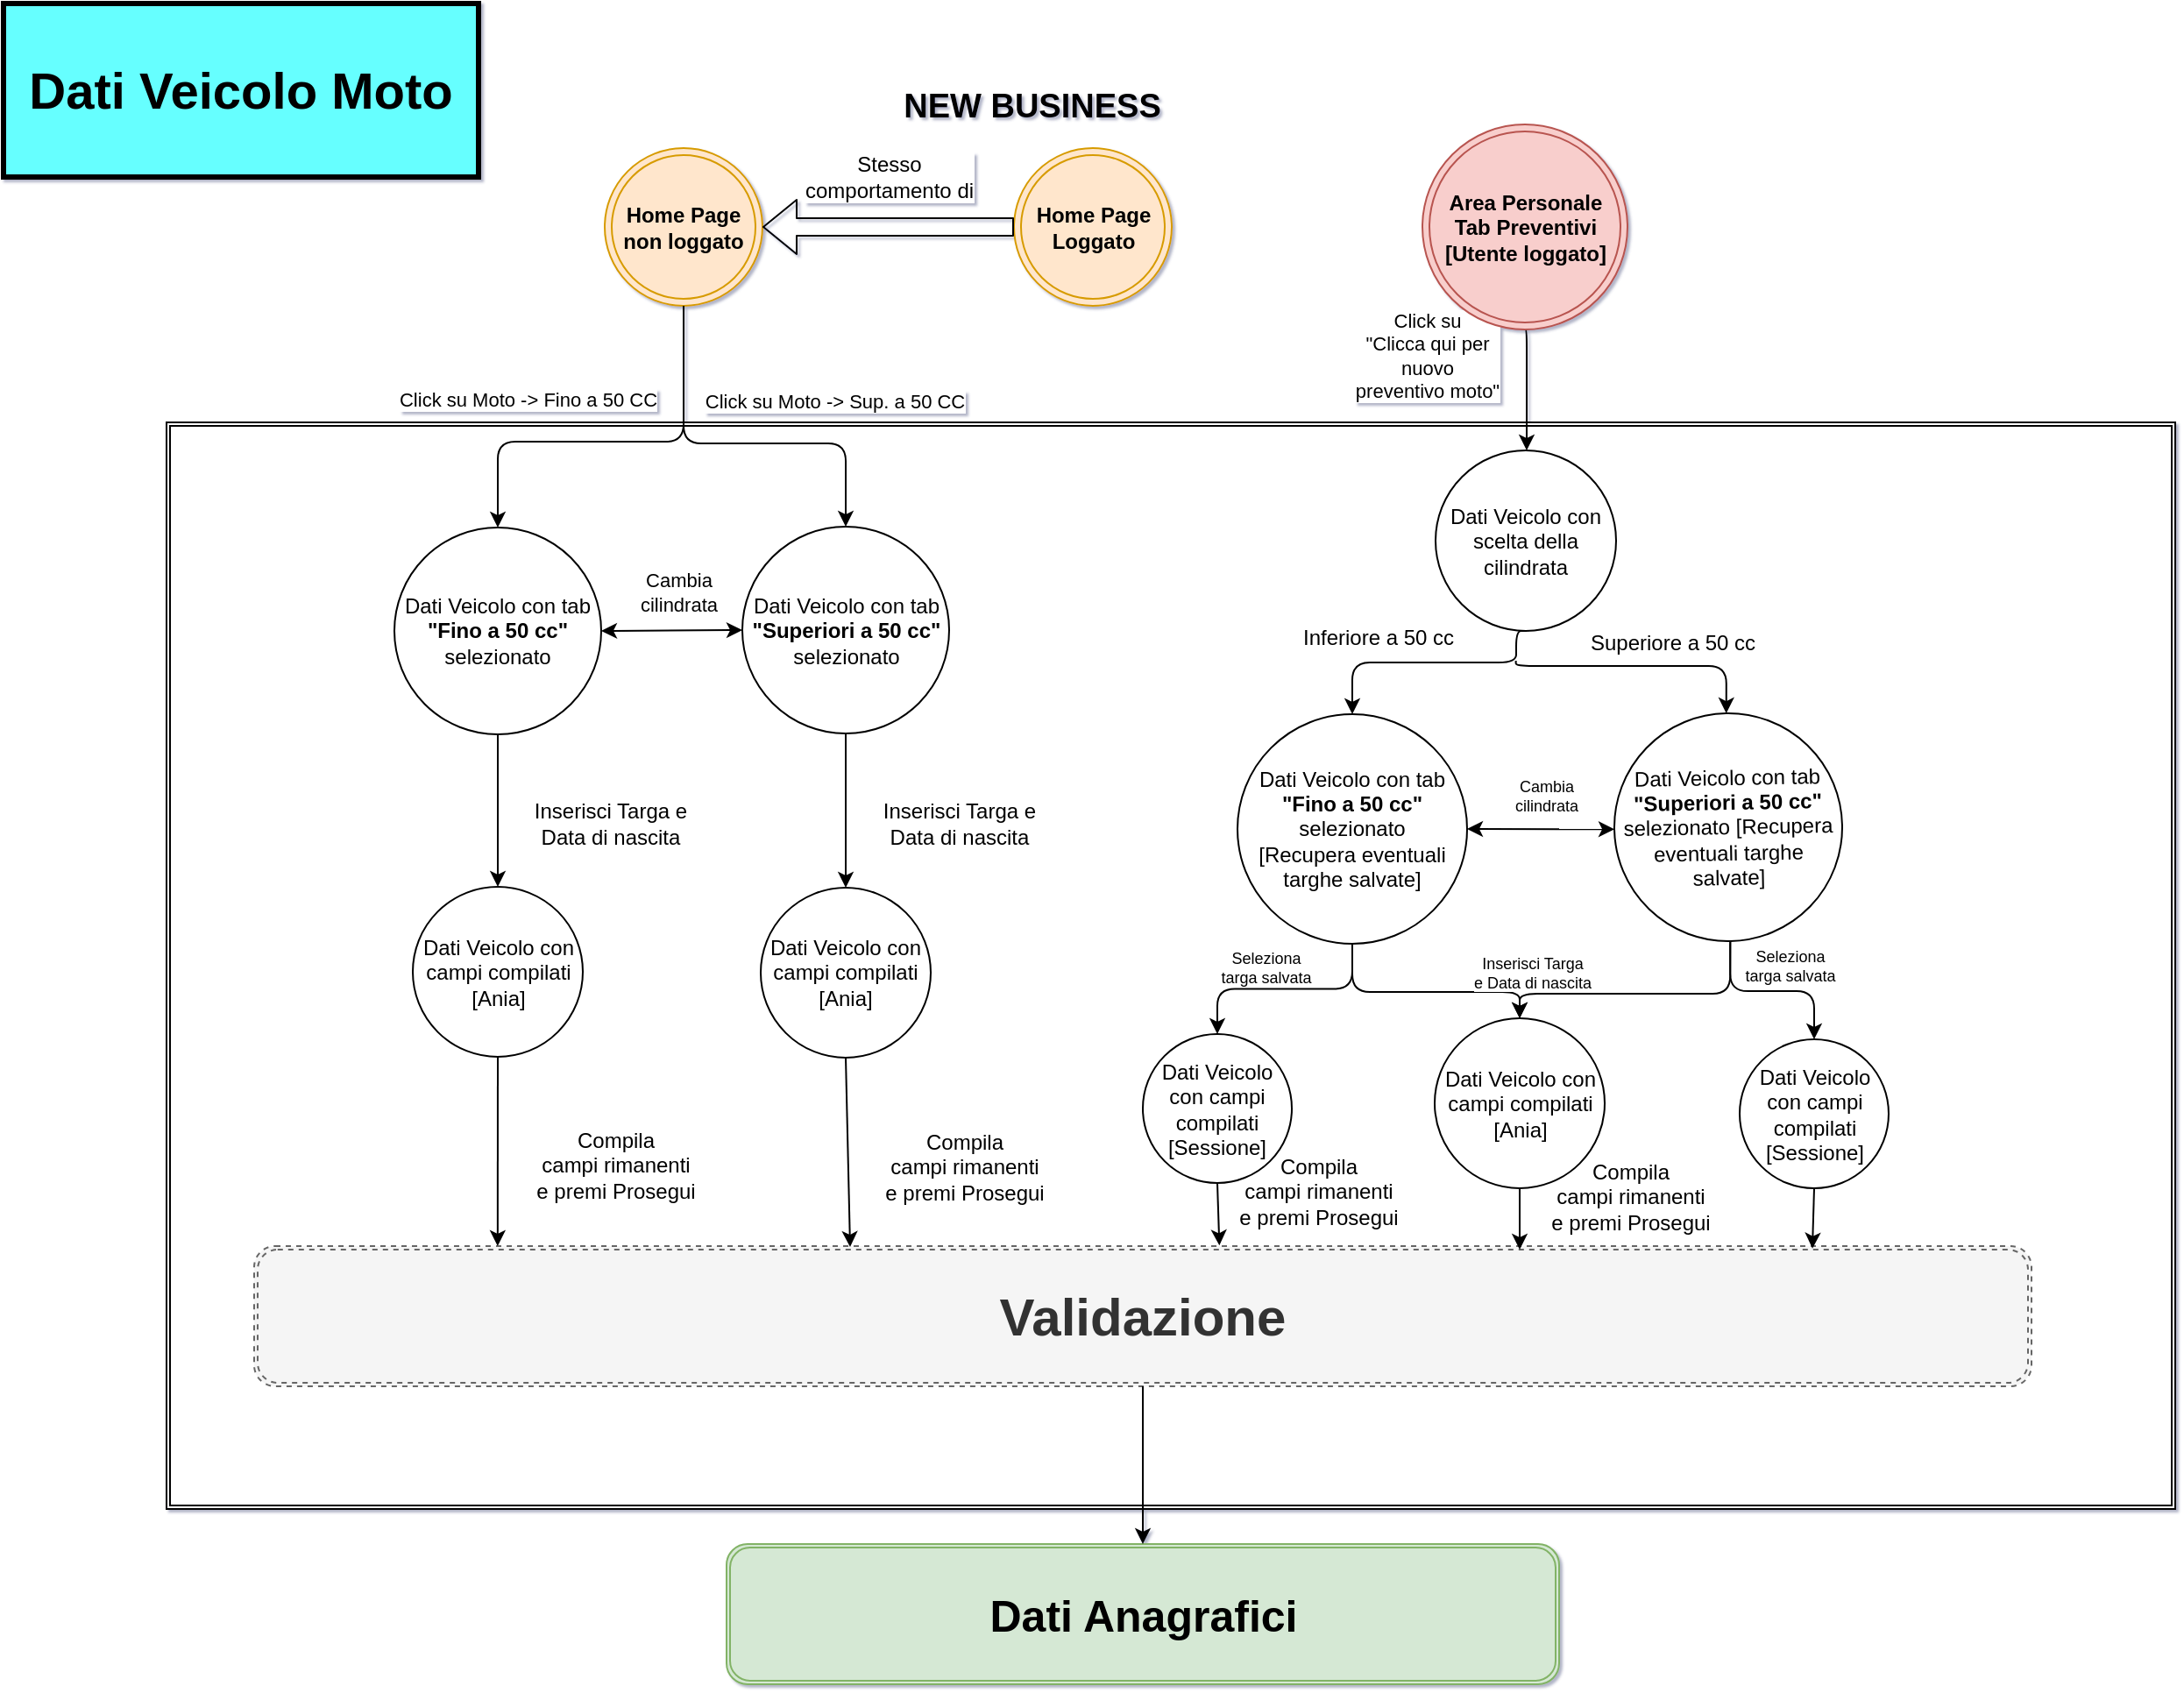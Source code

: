 <mxfile version="10.6.7" type="github"><diagram id="JJi0atK4ak9QtX_G3xx3" name="Page-1"><mxGraphModel dx="3177" dy="973" grid="0" gridSize="10" guides="1" tooltips="1" connect="1" arrows="1" fold="1" page="1" pageScale="1" pageWidth="1654" pageHeight="1169" background="none" math="0" shadow="1"><root><mxCell id="0"/><mxCell id="1" parent="0"/><mxCell id="fJAn6QZTrk5kd5fj208G-4" value="" style="shape=ext;double=1;rounded=0;whiteSpace=wrap;html=1;" parent="1" vertex="1"><mxGeometry x="-1520" y="254" width="1146" height="620" as="geometry"/></mxCell><mxCell id="fJAn6QZTrk5kd5fj208G-1" value="&lt;b&gt;Home Page&lt;br&gt;non loggato&lt;/b&gt;&lt;br&gt;" style="ellipse;shape=doubleEllipse;whiteSpace=wrap;html=1;aspect=fixed;fillColor=#ffe6cc;strokeColor=#d79b00;" parent="1" vertex="1"><mxGeometry x="-1270" y="97.5" width="90" height="90" as="geometry"/></mxCell><mxCell id="fJAn6QZTrk5kd5fj208G-5" value="Dati Veicolo con tab &lt;b&gt;&quot;Fino a 50 cc&quot; &lt;/b&gt;selezionato&lt;br&gt;" style="ellipse;whiteSpace=wrap;html=1;aspect=fixed;" parent="1" vertex="1"><mxGeometry x="-1390" y="314" width="118" height="118" as="geometry"/></mxCell><mxCell id="cSpS1H4KltPHv6ZelQDa-6" value="Dati Veicolo con scelta della cilindrata&lt;br&gt;" style="ellipse;whiteSpace=wrap;html=1;aspect=fixed;" parent="1" vertex="1"><mxGeometry x="-796" y="270" width="103" height="103" as="geometry"/></mxCell><mxCell id="cSpS1H4KltPHv6ZelQDa-8" value="&lt;b&gt;&lt;font style=&quot;font-size: 19px&quot;&gt;NEW BUSINESS&lt;/font&gt;&lt;/b&gt;" style="text;html=1;strokeColor=none;fillColor=none;align=center;verticalAlign=middle;whiteSpace=wrap;rounded=0;" parent="1" vertex="1"><mxGeometry x="-1118" y="64" width="184" height="20" as="geometry"/></mxCell><mxCell id="cSpS1H4KltPHv6ZelQDa-27" value="&lt;b&gt;&lt;font style=&quot;font-size: 30px&quot;&gt;Validazione&lt;/font&gt;&lt;/b&gt;" style="shape=ext;double=1;rounded=1;whiteSpace=wrap;html=1;strokeColor=#666666;dashed=1;shadow=0;glass=0;comic=0;fillColor=#f5f5f5;fontColor=#333333;" parent="1" vertex="1"><mxGeometry x="-1470" y="724" width="1014" height="80" as="geometry"/></mxCell><mxCell id="cSpS1H4KltPHv6ZelQDa-28" value="" style="endArrow=classic;html=1;exitX=0.5;exitY=1;exitDx=0;exitDy=0;entryX=0.5;entryY=0;entryDx=0;entryDy=0;" parent="1" source="fJAn6QZTrk5kd5fj208G-5" target="19JvDWEXzMYu1qSVctNN-4" edge="1"><mxGeometry width="50" height="50" relative="1" as="geometry"><mxPoint x="-1355" y="594.5" as="sourcePoint"/><mxPoint x="-1374" y="700" as="targetPoint"/></mxGeometry></mxCell><mxCell id="cSpS1H4KltPHv6ZelQDa-29" value="Inserisci Targa e &lt;br&gt;Data di nascita" style="text;html=1;resizable=0;points=[];align=center;verticalAlign=middle;labelBackgroundColor=#ffffff;" parent="cSpS1H4KltPHv6ZelQDa-28" vertex="1" connectable="0"><mxGeometry x="-0.075" y="2" relative="1" as="geometry"><mxPoint x="62" y="11" as="offset"/></mxGeometry></mxCell><mxCell id="cSpS1H4KltPHv6ZelQDa-32" value="" style="endArrow=classic;html=1;exitX=0.5;exitY=1;exitDx=0;exitDy=0;edgeStyle=orthogonalEdgeStyle;entryX=0.5;entryY=0;entryDx=0;entryDy=0;" parent="1" source="cSpS1H4KltPHv6ZelQDa-6" target="JfOugRSdUEB6alHewF7S-2" edge="1"><mxGeometry width="50" height="50" relative="1" as="geometry"><mxPoint x="-784" y="433" as="sourcePoint"/><mxPoint x="-800" y="473.833" as="targetPoint"/><Array as="points"><mxPoint x="-750" y="391"/><mxPoint x="-843" y="391"/></Array></mxGeometry></mxCell><mxCell id="cSpS1H4KltPHv6ZelQDa-33" value="Inferiore a 50 cc" style="text;html=1;resizable=0;points=[];align=center;verticalAlign=middle;labelBackgroundColor=#ffffff;" parent="cSpS1H4KltPHv6ZelQDa-32" vertex="1" connectable="0"><mxGeometry x="-0.075" y="2" relative="1" as="geometry"><mxPoint x="-35" y="-16.5" as="offset"/></mxGeometry></mxCell><mxCell id="cSpS1H4KltPHv6ZelQDa-40" value="&lt;b&gt;&lt;font style=&quot;font-size: 25px&quot;&gt;Dati Anagrafici&lt;/font&gt;&lt;/b&gt;" style="shape=ext;double=1;rounded=1;whiteSpace=wrap;html=1;fillColor=#d5e8d4;strokeColor=#82b366;" parent="1" vertex="1"><mxGeometry x="-1200.5" y="894" width="475" height="80" as="geometry"/></mxCell><mxCell id="cSpS1H4KltPHv6ZelQDa-41" value="" style="endArrow=classic;html=1;entryX=0.5;entryY=0;entryDx=0;entryDy=0;exitX=0.5;exitY=1;exitDx=0;exitDy=0;" parent="1" target="cSpS1H4KltPHv6ZelQDa-40" edge="1" source="cSpS1H4KltPHv6ZelQDa-27"><mxGeometry width="50" height="50" relative="1" as="geometry"><mxPoint x="-827" y="804" as="sourcePoint"/><mxPoint x="-960" y="814" as="targetPoint"/></mxGeometry></mxCell><mxCell id="ZWPn5U4pZdqaBpn7iLRA-13" value="" style="endArrow=classic;html=1;exitX=0.5;exitY=1;exitDx=0;exitDy=0;edgeStyle=orthogonalEdgeStyle;entryX=0.5;entryY=0;entryDx=0;entryDy=0;" parent="1" target="JfOugRSdUEB6alHewF7S-3" edge="1"><mxGeometry width="50" height="50" relative="1" as="geometry"><mxPoint x="-750.167" y="390" as="sourcePoint"/><mxPoint x="-676" y="458" as="targetPoint"/><Array as="points"><mxPoint x="-750" y="393"/><mxPoint x="-630" y="393"/></Array></mxGeometry></mxCell><mxCell id="ZWPn5U4pZdqaBpn7iLRA-14" value="Superiore a 50 cc" style="text;html=1;resizable=0;points=[];align=center;verticalAlign=middle;labelBackgroundColor=#ffffff;" parent="ZWPn5U4pZdqaBpn7iLRA-13" vertex="1" connectable="0"><mxGeometry x="-0.075" y="2" relative="1" as="geometry"><mxPoint x="22" y="-11" as="offset"/></mxGeometry></mxCell><mxCell id="ZWPn5U4pZdqaBpn7iLRA-20" value="&lt;b&gt;&lt;font style=&quot;font-size: 29px&quot;&gt;Dati Veicolo Moto&lt;/font&gt;&lt;/b&gt;" style="text;html=1;strokeColor=#000000;fillColor=#66FFFF;align=center;verticalAlign=middle;whiteSpace=wrap;rounded=0;shadow=0;glass=0;comic=0;strokeWidth=3;" parent="1" vertex="1"><mxGeometry x="-1613" y="15" width="271" height="99" as="geometry"/></mxCell><mxCell id="19JvDWEXzMYu1qSVctNN-3" value="Click su Moto -&amp;gt; Fino a 50 CC" style="endArrow=classic;html=1;labelBackgroundColor=#ffffff;strokeColor=#000000;fontColor=#000000;exitX=0.5;exitY=1;exitDx=0;exitDy=0;entryX=0.5;entryY=0;entryDx=0;entryDy=0;edgeStyle=orthogonalEdgeStyle;" parent="1" source="fJAn6QZTrk5kd5fj208G-1" target="fJAn6QZTrk5kd5fj208G-5" edge="1"><mxGeometry x="0.435" y="-24" width="50" height="50" relative="1" as="geometry"><mxPoint x="-1402" y="223" as="sourcePoint"/><mxPoint x="-1396" y="193" as="targetPoint"/><mxPoint as="offset"/><Array as="points"><mxPoint x="-1225" y="265"/><mxPoint x="-1331" y="265"/></Array></mxGeometry></mxCell><mxCell id="19JvDWEXzMYu1qSVctNN-4" value="Dati Veicolo con campi compilati [Ania]" style="ellipse;whiteSpace=wrap;html=1;aspect=fixed;fontColor=#000000;" parent="1" vertex="1"><mxGeometry x="-1379.5" y="519" width="97" height="97" as="geometry"/></mxCell><mxCell id="19JvDWEXzMYu1qSVctNN-5" value="" style="endArrow=classic;html=1;exitX=0.5;exitY=1;exitDx=0;exitDy=0;entryX=0.137;entryY=0;entryDx=0;entryDy=0;entryPerimeter=0;" parent="1" source="19JvDWEXzMYu1qSVctNN-4" target="cSpS1H4KltPHv6ZelQDa-27" edge="1"><mxGeometry width="50" height="50" relative="1" as="geometry"><mxPoint x="-1075" y="454" as="sourcePoint"/><mxPoint x="-1072" y="731" as="targetPoint"/></mxGeometry></mxCell><mxCell id="19JvDWEXzMYu1qSVctNN-6" value="Compila &lt;br&gt;campi rimanenti &lt;br&gt;e premi Prosegui" style="text;html=1;resizable=0;points=[];align=center;verticalAlign=middle;labelBackgroundColor=#ffffff;" parent="19JvDWEXzMYu1qSVctNN-5" vertex="1" connectable="0"><mxGeometry x="-0.317" y="-4" relative="1" as="geometry"><mxPoint x="70.5" y="25" as="offset"/></mxGeometry></mxCell><mxCell id="19JvDWEXzMYu1qSVctNN-7" value="Dati Veicolo con tab &lt;b&gt;&quot;Superiori a 50 cc&quot; &lt;/b&gt;selezionato&lt;br&gt;" style="ellipse;whiteSpace=wrap;html=1;aspect=fixed;" parent="1" vertex="1"><mxGeometry x="-1191.5" y="313.5" width="118" height="118" as="geometry"/></mxCell><mxCell id="19JvDWEXzMYu1qSVctNN-8" value="" style="endArrow=classic;html=1;exitX=0.5;exitY=1;exitDx=0;exitDy=0;entryX=0.5;entryY=0;entryDx=0;entryDy=0;" parent="1" source="19JvDWEXzMYu1qSVctNN-7" target="19JvDWEXzMYu1qSVctNN-11" edge="1"><mxGeometry width="50" height="50" relative="1" as="geometry"><mxPoint x="-1205" y="595" as="sourcePoint"/><mxPoint x="-1224" y="700.5" as="targetPoint"/></mxGeometry></mxCell><mxCell id="19JvDWEXzMYu1qSVctNN-9" value="Inserisci Targa e &lt;br&gt;Data di nascita" style="text;html=1;resizable=0;points=[];align=center;verticalAlign=middle;labelBackgroundColor=#ffffff;" parent="19JvDWEXzMYu1qSVctNN-8" vertex="1" connectable="0"><mxGeometry x="-0.075" y="2" relative="1" as="geometry"><mxPoint x="62" y="11" as="offset"/></mxGeometry></mxCell><mxCell id="19JvDWEXzMYu1qSVctNN-10" value="Click su Moto -&amp;gt; Sup. a 50 CC" style="endArrow=classic;html=1;labelBackgroundColor=#ffffff;strokeColor=#000000;fontColor=#000000;exitX=0.5;exitY=1;exitDx=0;exitDy=0;entryX=0.5;entryY=0;entryDx=0;entryDy=0;edgeStyle=orthogonalEdgeStyle;" parent="1" source="fJAn6QZTrk5kd5fj208G-1" target="19JvDWEXzMYu1qSVctNN-7" edge="1"><mxGeometry x="0.502" y="24" width="50" height="50" relative="1" as="geometry"><mxPoint x="-1103" y="188" as="sourcePoint"/><mxPoint x="-1274" y="193" as="targetPoint"/><mxPoint as="offset"/><Array as="points"><mxPoint x="-1225" y="266"/><mxPoint x="-1132" y="266"/></Array></mxGeometry></mxCell><mxCell id="19JvDWEXzMYu1qSVctNN-11" value="Dati Veicolo con campi compilati [Ania]" style="ellipse;whiteSpace=wrap;html=1;aspect=fixed;fontColor=#000000;" parent="1" vertex="1"><mxGeometry x="-1181" y="519.5" width="97" height="97" as="geometry"/></mxCell><mxCell id="19JvDWEXzMYu1qSVctNN-12" value="" style="endArrow=classic;html=1;exitX=0.5;exitY=1;exitDx=0;exitDy=0;entryX=0.308;entryY=0;entryDx=0;entryDy=0;entryPerimeter=0;" parent="1" source="19JvDWEXzMYu1qSVctNN-11" edge="1"><mxGeometry width="50" height="50" relative="1" as="geometry"><mxPoint x="-925" y="454.5" as="sourcePoint"/><mxPoint x="-1130" y="724.5" as="targetPoint"/></mxGeometry></mxCell><mxCell id="19JvDWEXzMYu1qSVctNN-13" value="Compila &lt;br&gt;campi rimanenti &lt;br&gt;e premi Prosegui" style="text;html=1;resizable=0;points=[];align=center;verticalAlign=middle;labelBackgroundColor=#ffffff;" parent="19JvDWEXzMYu1qSVctNN-12" vertex="1" connectable="0"><mxGeometry x="-0.317" y="-4" relative="1" as="geometry"><mxPoint x="70.5" y="25" as="offset"/></mxGeometry></mxCell><mxCell id="19JvDWEXzMYu1qSVctNN-17" value="Cambia &lt;br&gt;cilindrata" style="endArrow=classic;startArrow=classic;html=1;labelBackgroundColor=#ffffff;strokeColor=#000000;fontColor=#000000;entryX=0;entryY=0.5;entryDx=0;entryDy=0;exitX=1;exitY=0.5;exitDx=0;exitDy=0;" parent="1" source="fJAn6QZTrk5kd5fj208G-5" target="19JvDWEXzMYu1qSVctNN-7" edge="1"><mxGeometry x="0.104" y="22" width="50" height="50" relative="1" as="geometry"><mxPoint x="-1256" y="407" as="sourcePoint"/><mxPoint x="-1206" y="357" as="targetPoint"/><mxPoint as="offset"/></mxGeometry></mxCell><mxCell id="JfOugRSdUEB6alHewF7S-2" value="Dati Veicolo con tab &lt;b&gt;&quot;Fino a 50 cc&quot; &lt;/b&gt;selezionato&lt;br&gt;[Recupera eventuali targhe salvate]&lt;br&gt;" style="ellipse;whiteSpace=wrap;html=1;aspect=fixed;" parent="1" vertex="1"><mxGeometry x="-909" y="420.5" width="131" height="131" as="geometry"/></mxCell><mxCell id="JfOugRSdUEB6alHewF7S-3" value="Dati Veicolo con tab &lt;b&gt;&quot;Superiori a 50 cc&quot; &lt;/b&gt;selezionato [Recupera eventuali targhe salvate]&lt;br&gt;" style="ellipse;whiteSpace=wrap;html=1;aspect=fixed;rotation=-1;" parent="1" vertex="1"><mxGeometry x="-694" y="420" width="130" height="130" as="geometry"/></mxCell><mxCell id="JfOugRSdUEB6alHewF7S-5" value="" style="endArrow=classic;html=1;exitX=0.5;exitY=1;exitDx=0;exitDy=0;entryX=0.5;entryY=0;entryDx=0;entryDy=0;edgeStyle=orthogonalEdgeStyle;" parent="1" source="JfOugRSdUEB6alHewF7S-2" target="JfOugRSdUEB6alHewF7S-7" edge="1"><mxGeometry width="50" height="50" relative="1" as="geometry"><mxPoint x="-1032.667" y="417.333" as="sourcePoint"/><mxPoint x="-1124" y="686.5" as="targetPoint"/><Array as="points"><mxPoint x="-843" y="579"/><mxPoint x="-748" y="579"/></Array></mxGeometry></mxCell><mxCell id="JfOugRSdUEB6alHewF7S-6" value="Inserisci Targa &lt;br&gt;e Data di nascita" style="text;html=1;resizable=0;points=[];align=center;verticalAlign=middle;labelBackgroundColor=#ffffff;spacing=2;fontSize=9;" parent="JfOugRSdUEB6alHewF7S-5" vertex="1" connectable="0"><mxGeometry x="-0.075" y="2" relative="1" as="geometry"><mxPoint x="65.5" y="-9.5" as="offset"/></mxGeometry></mxCell><mxCell id="JfOugRSdUEB6alHewF7S-8" value="" style="endArrow=classic;html=1;exitX=0.5;exitY=1;exitDx=0;exitDy=0;" parent="1" source="JfOugRSdUEB6alHewF7S-7" edge="1"><mxGeometry width="50" height="50" relative="1" as="geometry"><mxPoint x="-825" y="440.5" as="sourcePoint"/><mxPoint x="-748" y="726" as="targetPoint"/></mxGeometry></mxCell><mxCell id="JfOugRSdUEB6alHewF7S-9" value="Compila &lt;br&gt;campi rimanenti &lt;br&gt;e premi Prosegui" style="text;html=1;resizable=0;points=[];align=center;verticalAlign=middle;labelBackgroundColor=#ffffff;" parent="JfOugRSdUEB6alHewF7S-8" vertex="1" connectable="0"><mxGeometry x="-0.317" y="-4" relative="1" as="geometry"><mxPoint x="67" y="-7" as="offset"/></mxGeometry></mxCell><mxCell id="JfOugRSdUEB6alHewF7S-12" value="" style="endArrow=classic;html=1;labelBackgroundColor=#ffffff;strokeColor=#000000;fontColor=#000000;exitX=0.5;exitY=1;exitDx=0;exitDy=0;entryX=0.5;entryY=0;entryDx=0;entryDy=0;edgeStyle=orthogonalEdgeStyle;" parent="1" source="JfOugRSdUEB6alHewF7S-3" target="JfOugRSdUEB6alHewF7S-7" edge="1"><mxGeometry width="50" height="50" relative="1" as="geometry"><mxPoint x="-643" y="646" as="sourcePoint"/><mxPoint x="-593" y="596" as="targetPoint"/><Array as="points"><mxPoint x="-627" y="580"/><mxPoint x="-748" y="580"/></Array></mxGeometry></mxCell><mxCell id="JfOugRSdUEB6alHewF7S-7" value="Dati Veicolo con campi compilati [Ania]" style="ellipse;whiteSpace=wrap;html=1;aspect=fixed;fontColor=#000000;" parent="1" vertex="1"><mxGeometry x="-796.5" y="594" width="97" height="97" as="geometry"/></mxCell><mxCell id="JfOugRSdUEB6alHewF7S-13" value="Cambia&lt;br&gt;cilindrata&lt;br&gt;" style="endArrow=classic;startArrow=classic;html=1;labelBackgroundColor=#ffffff;strokeColor=#000000;fontSize=9;fontColor=#000000;exitX=1;exitY=0.5;exitDx=0;exitDy=0;entryX=0;entryY=0.5;entryDx=0;entryDy=0;" parent="1" source="JfOugRSdUEB6alHewF7S-2" target="JfOugRSdUEB6alHewF7S-3" edge="1"><mxGeometry x="0.077" y="19" width="50" height="50" relative="1" as="geometry"><mxPoint x="-759" y="551" as="sourcePoint"/><mxPoint x="-709" y="501" as="targetPoint"/><mxPoint as="offset"/></mxGeometry></mxCell><mxCell id="JfOugRSdUEB6alHewF7S-14" value="" style="endArrow=classic;html=1;labelBackgroundColor=#ffffff;strokeColor=#000000;fontSize=9;fontColor=#000000;exitX=0.5;exitY=1;exitDx=0;exitDy=0;entryX=0.5;entryY=0;entryDx=0;entryDy=0;edgeStyle=orthogonalEdgeStyle;" parent="1" source="JfOugRSdUEB6alHewF7S-2" target="JfOugRSdUEB6alHewF7S-15" edge="1"><mxGeometry width="50" height="50" relative="1" as="geometry"><mxPoint x="-891" y="634" as="sourcePoint"/><mxPoint x="-841" y="576" as="targetPoint"/></mxGeometry></mxCell><mxCell id="JfOugRSdUEB6alHewF7S-16" value="Seleziona &lt;br&gt;targa salvata" style="text;html=1;resizable=0;points=[];align=center;verticalAlign=middle;labelBackgroundColor=#ffffff;fontSize=9;fontColor=#000000;" parent="JfOugRSdUEB6alHewF7S-14" vertex="1" connectable="0"><mxGeometry x="0.127" y="-1" relative="1" as="geometry"><mxPoint x="-3.5" y="-12" as="offset"/></mxGeometry></mxCell><mxCell id="JfOugRSdUEB6alHewF7S-18" value="" style="endArrow=classic;html=1;exitX=0.5;exitY=1;exitDx=0;exitDy=0;entryX=0.645;entryY=-0.002;entryDx=0;entryDy=0;entryPerimeter=0;" parent="1" source="JfOugRSdUEB6alHewF7S-15" edge="1"><mxGeometry width="50" height="50" relative="1" as="geometry"><mxPoint x="-738.333" y="701.333" as="sourcePoint"/><mxPoint x="-919.333" y="723.667" as="targetPoint"/></mxGeometry></mxCell><mxCell id="JfOugRSdUEB6alHewF7S-19" value="Compila &lt;br&gt;campi rimanenti &lt;br&gt;e premi Prosegui" style="text;html=1;resizable=0;points=[];align=center;verticalAlign=middle;labelBackgroundColor=#ffffff;" parent="JfOugRSdUEB6alHewF7S-18" vertex="1" connectable="0"><mxGeometry x="-0.317" y="-4" relative="1" as="geometry"><mxPoint x="61" y="-7" as="offset"/></mxGeometry></mxCell><mxCell id="JfOugRSdUEB6alHewF7S-15" value="&lt;font style=&quot;font-size: 12px&quot;&gt;Dati Veicolo con campi compilati [Sessione]&lt;/font&gt;" style="ellipse;whiteSpace=wrap;html=1;aspect=fixed;fontSize=9;fontColor=#000000;" parent="1" vertex="1"><mxGeometry x="-963" y="603" width="85" height="85" as="geometry"/></mxCell><mxCell id="JfOugRSdUEB6alHewF7S-21" value="" style="endArrow=classic;html=1;labelBackgroundColor=#ffffff;strokeColor=#000000;fontSize=9;fontColor=#000000;exitX=0.5;exitY=1;exitDx=0;exitDy=0;entryX=0.5;entryY=0;entryDx=0;entryDy=0;edgeStyle=orthogonalEdgeStyle;" parent="1" source="JfOugRSdUEB6alHewF7S-3" target="JfOugRSdUEB6alHewF7S-25" edge="1"><mxGeometry width="50" height="50" relative="1" as="geometry"><mxPoint x="-389.333" y="538.833" as="sourcePoint"/><mxPoint x="-387" y="563.5" as="targetPoint"/></mxGeometry></mxCell><mxCell id="JfOugRSdUEB6alHewF7S-22" value="Seleziona &lt;br&gt;targa salvata" style="text;html=1;resizable=0;points=[];align=center;verticalAlign=middle;labelBackgroundColor=#ffffff;fontSize=9;fontColor=#000000;" parent="JfOugRSdUEB6alHewF7S-21" vertex="1" connectable="0"><mxGeometry x="0.127" y="-1" relative="1" as="geometry"><mxPoint x="4" y="-16" as="offset"/></mxGeometry></mxCell><mxCell id="JfOugRSdUEB6alHewF7S-23" value="" style="endArrow=classic;html=1;exitX=0.5;exitY=1;exitDx=0;exitDy=0;entryX=0.98;entryY=0.025;entryDx=0;entryDy=0;entryPerimeter=0;" parent="1" source="JfOugRSdUEB6alHewF7S-25" edge="1"><mxGeometry width="50" height="50" relative="1" as="geometry"><mxPoint x="-284.333" y="688.833" as="sourcePoint"/><mxPoint x="-581" y="725.333" as="targetPoint"/></mxGeometry></mxCell><mxCell id="JfOugRSdUEB6alHewF7S-25" value="&lt;font style=&quot;font-size: 12px&quot;&gt;Dati Veicolo con campi compilati [Sessione]&lt;/font&gt;" style="ellipse;whiteSpace=wrap;html=1;aspect=fixed;fontSize=9;fontColor=#000000;" parent="1" vertex="1"><mxGeometry x="-622.5" y="606" width="85" height="85" as="geometry"/></mxCell><mxCell id="JfOugRSdUEB6alHewF7S-28" value="&lt;b&gt;Home Page&lt;br&gt;Loggato&lt;/b&gt;&lt;br&gt;" style="ellipse;shape=doubleEllipse;whiteSpace=wrap;html=1;aspect=fixed;fillColor=#ffe6cc;strokeColor=#d79b00;" parent="1" vertex="1"><mxGeometry x="-1036.5" y="97.5" width="90" height="90" as="geometry"/></mxCell><mxCell id="cSpS1H4KltPHv6ZelQDa-5" value="Click su&lt;br&gt;&quot;Clicca qui per &lt;br&gt;nuovo &lt;br&gt;preventivo moto&quot;&lt;br&gt;" style="edgeStyle=elbowEdgeStyle;elbow=horizontal;endArrow=classic;html=1;entryX=0.5;entryY=0;entryDx=0;entryDy=0;exitX=0.5;exitY=1;exitDx=0;exitDy=0;" parent="1" source="cSpS1H4KltPHv6ZelQDa-4" target="cSpS1H4KltPHv6ZelQDa-6" edge="1"><mxGeometry x="-0.566" y="-57" width="50" height="50" relative="1" as="geometry"><mxPoint x="-742" y="196" as="sourcePoint"/><mxPoint x="-709" y="222" as="targetPoint"/><Array as="points"><mxPoint x="-744" y="236"/></Array><mxPoint as="offset"/></mxGeometry></mxCell><mxCell id="cSpS1H4KltPHv6ZelQDa-4" value="&lt;b&gt;Area Personale&lt;br&gt;Tab Preventivi&lt;br&gt;[Utente loggato]&lt;/b&gt;&lt;br&gt;" style="ellipse;shape=doubleEllipse;whiteSpace=wrap;html=1;aspect=fixed;fillColor=#f8cecc;strokeColor=#b85450;" parent="1" vertex="1"><mxGeometry x="-803.5" y="84" width="117" height="117" as="geometry"/></mxCell><mxCell id="kOdJT28khSJ4v5jZ0pYb-1" value="" style="shape=flexArrow;endArrow=classic;html=1;exitX=0;exitY=0.5;exitDx=0;exitDy=0;" edge="1" parent="1" source="JfOugRSdUEB6alHewF7S-28" target="fJAn6QZTrk5kd5fj208G-1"><mxGeometry width="50" height="50" relative="1" as="geometry"><mxPoint x="-1138" y="157" as="sourcePoint"/><mxPoint x="-1088" y="107" as="targetPoint"/></mxGeometry></mxCell><mxCell id="kOdJT28khSJ4v5jZ0pYb-2" value="Stesso &lt;br&gt;comportamento di" style="text;html=1;resizable=0;points=[];align=center;verticalAlign=middle;labelBackgroundColor=#ffffff;" vertex="1" connectable="0" parent="kOdJT28khSJ4v5jZ0pYb-1"><mxGeometry x="0.291" y="-4" relative="1" as="geometry"><mxPoint x="21" y="-24.5" as="offset"/></mxGeometry></mxCell></root></mxGraphModel></diagram></mxfile>